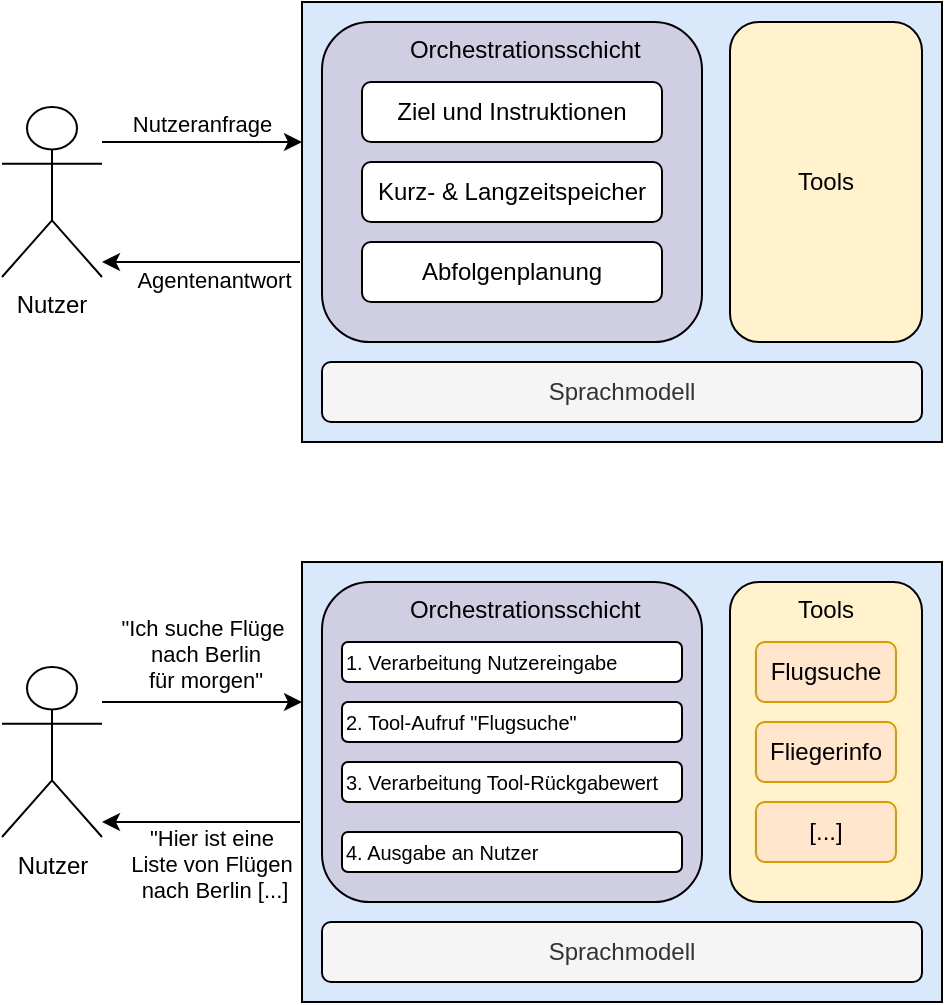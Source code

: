 <mxfile version="28.1.0">
  <diagram name="Seite-1" id="Cfv8pQ_fxaUjL9K2bP33">
    <mxGraphModel dx="984" dy="542" grid="1" gridSize="10" guides="1" tooltips="1" connect="1" arrows="1" fold="1" page="1" pageScale="1" pageWidth="827" pageHeight="1169" math="0" shadow="0">
      <root>
        <mxCell id="0" />
        <mxCell id="1" parent="0" />
        <mxCell id="Vx87H8JSH_DB4OTZwUf1-1" value="Nutzer" style="shape=umlActor;verticalLabelPosition=bottom;verticalAlign=top;outlineConnect=0;" parent="1" vertex="1">
          <mxGeometry x="50" y="212.5" width="50" height="85" as="geometry" />
        </mxCell>
        <mxCell id="Vx87H8JSH_DB4OTZwUf1-10" value="" style="edgeStyle=orthogonalEdgeStyle;rounded=0;orthogonalLoop=1;jettySize=auto;" parent="1" target="Vx87H8JSH_DB4OTZwUf1-1" edge="1">
          <mxGeometry relative="1" as="geometry">
            <mxPoint x="199" y="290" as="sourcePoint" />
            <Array as="points">
              <mxPoint x="199" y="290" />
            </Array>
          </mxGeometry>
        </mxCell>
        <mxCell id="Vx87H8JSH_DB4OTZwUf1-12" value="Agentenantwort" style="edgeLabel;align=center;verticalAlign=middle;resizable=0;points=[];" parent="Vx87H8JSH_DB4OTZwUf1-10" vertex="1" connectable="0">
          <mxGeometry x="0.111" y="-3" relative="1" as="geometry">
            <mxPoint x="12" y="11" as="offset" />
          </mxGeometry>
        </mxCell>
        <mxCell id="Vx87H8JSH_DB4OTZwUf1-2" value="" style="rounded=0;whiteSpace=wrap;fillColor=#dae8fc;strokeColor=light-dark(#000000, #5c79a3);" parent="1" vertex="1">
          <mxGeometry x="200" y="160" width="320" height="220" as="geometry" />
        </mxCell>
        <mxCell id="Vx87H8JSH_DB4OTZwUf1-3" value="Tools" style="rounded=1;whiteSpace=wrap;fillColor=#fff2cc;strokeColor=#000000;" parent="1" vertex="1">
          <mxGeometry x="414" y="170" width="96" height="160" as="geometry" />
        </mxCell>
        <mxCell id="Vx87H8JSH_DB4OTZwUf1-4" value="Sprachmodell" style="rounded=1;whiteSpace=wrap;fillColor=#f5f5f5;fontColor=#333333;strokeColor=light-dark(#000000, #959595);" parent="1" vertex="1">
          <mxGeometry x="210" y="340" width="300" height="30" as="geometry" />
        </mxCell>
        <mxCell id="Vx87H8JSH_DB4OTZwUf1-5" value="    Orchestrationsschicht" style="rounded=1;whiteSpace=wrap;fillColor=#d0cee2;strokeColor=light-dark(#000000, #a4a0c6);verticalAlign=top;align=center;" parent="1" vertex="1">
          <mxGeometry x="210" y="170" width="190" height="160" as="geometry" />
        </mxCell>
        <mxCell id="Vx87H8JSH_DB4OTZwUf1-6" value="Ziel und Instruktionen" style="rounded=1;whiteSpace=wrap;" parent="1" vertex="1">
          <mxGeometry x="230" y="200" width="150" height="30" as="geometry" />
        </mxCell>
        <mxCell id="Vx87H8JSH_DB4OTZwUf1-7" value="Kurz- &amp; Langzeitspeicher" style="rounded=1;whiteSpace=wrap;" parent="1" vertex="1">
          <mxGeometry x="230" y="240" width="150" height="30" as="geometry" />
        </mxCell>
        <mxCell id="Vx87H8JSH_DB4OTZwUf1-8" value="Abfolgenplanung" style="rounded=1;whiteSpace=wrap;" parent="1" vertex="1">
          <mxGeometry x="230" y="280" width="150" height="30" as="geometry" />
        </mxCell>
        <mxCell id="Vx87H8JSH_DB4OTZwUf1-9" value="" style="edgeStyle=orthogonalEdgeStyle;rounded=0;orthogonalLoop=1;jettySize=auto;" parent="1" source="Vx87H8JSH_DB4OTZwUf1-1" edge="1">
          <mxGeometry relative="1" as="geometry">
            <mxPoint x="200" y="230" as="targetPoint" />
            <Array as="points">
              <mxPoint x="200" y="230" />
            </Array>
          </mxGeometry>
        </mxCell>
        <mxCell id="Vx87H8JSH_DB4OTZwUf1-11" value="Nutzeranfrage" style="edgeLabel;align=center;verticalAlign=middle;resizable=0;points=[];" parent="Vx87H8JSH_DB4OTZwUf1-9" vertex="1" connectable="0">
          <mxGeometry x="-0.224" y="2" relative="1" as="geometry">
            <mxPoint x="11" y="-8" as="offset" />
          </mxGeometry>
        </mxCell>
        <mxCell id="_uyjSUBjBy4oOOEStrtI-13" value="Nutzer" style="shape=umlActor;verticalLabelPosition=bottom;verticalAlign=top;html=1;outlineConnect=0;" parent="1" vertex="1">
          <mxGeometry x="50" y="492.5" width="50" height="85" as="geometry" />
        </mxCell>
        <mxCell id="_uyjSUBjBy4oOOEStrtI-14" style="edgeStyle=orthogonalEdgeStyle;rounded=0;orthogonalLoop=1;jettySize=auto;html=1;" parent="1" target="_uyjSUBjBy4oOOEStrtI-13" edge="1">
          <mxGeometry relative="1" as="geometry">
            <mxPoint x="199" y="570" as="sourcePoint" />
            <Array as="points">
              <mxPoint x="199" y="570" />
            </Array>
          </mxGeometry>
        </mxCell>
        <mxCell id="_uyjSUBjBy4oOOEStrtI-15" value="&lt;div&gt;&quot;Hier ist eine&amp;nbsp;&lt;/div&gt;&lt;div&gt;Liste von Flügen&amp;nbsp;&lt;/div&gt;&lt;div&gt;nach Berlin [...]&lt;/div&gt;" style="edgeLabel;html=1;align=center;verticalAlign=middle;resizable=0;points=[];" parent="_uyjSUBjBy4oOOEStrtI-14" vertex="1" connectable="0">
          <mxGeometry x="0.111" y="-3" relative="1" as="geometry">
            <mxPoint x="12" y="24" as="offset" />
          </mxGeometry>
        </mxCell>
        <mxCell id="_uyjSUBjBy4oOOEStrtI-16" value="" style="rounded=0;whiteSpace=wrap;html=1;fillColor=#dae8fc;strokeColor=light-dark(#000000, #5c79a3);" parent="1" vertex="1">
          <mxGeometry x="200" y="440" width="320" height="220" as="geometry" />
        </mxCell>
        <mxCell id="_uyjSUBjBy4oOOEStrtI-17" value="Tools" style="rounded=1;whiteSpace=wrap;html=1;fillColor=#fff2cc;strokeColor=#000000;verticalAlign=top;" parent="1" vertex="1">
          <mxGeometry x="414" y="450" width="96" height="160" as="geometry" />
        </mxCell>
        <mxCell id="_uyjSUBjBy4oOOEStrtI-18" value="Sprachmodell" style="rounded=1;whiteSpace=wrap;html=1;fillColor=#f5f5f5;fontColor=#333333;strokeColor=light-dark(#000000, #959595);" parent="1" vertex="1">
          <mxGeometry x="210" y="620" width="300" height="30" as="geometry" />
        </mxCell>
        <mxCell id="_uyjSUBjBy4oOOEStrtI-19" value="&amp;nbsp;&amp;nbsp;&amp;nbsp; Orchestrationsschicht" style="rounded=1;whiteSpace=wrap;html=1;fillColor=#d0cee2;strokeColor=light-dark(#000000, #a4a0c6);verticalAlign=top;align=center;" parent="1" vertex="1">
          <mxGeometry x="210" y="450" width="190" height="160" as="geometry" />
        </mxCell>
        <mxCell id="_uyjSUBjBy4oOOEStrtI-20" value="&lt;font style=&quot;font-size: 10px;&quot;&gt;1. Verarbeitung Nutzereingabe&lt;/font&gt;" style="rounded=1;whiteSpace=wrap;html=1;align=left;" parent="1" vertex="1">
          <mxGeometry x="220" y="480" width="170" height="20" as="geometry" />
        </mxCell>
        <mxCell id="_uyjSUBjBy4oOOEStrtI-21" value="2. Tool-Aufruf &quot;Flugsuche&quot;" style="rounded=1;whiteSpace=wrap;html=1;fontSize=10;align=left;" parent="1" vertex="1">
          <mxGeometry x="220" y="510" width="170" height="20" as="geometry" />
        </mxCell>
        <mxCell id="_uyjSUBjBy4oOOEStrtI-22" value="&lt;font style=&quot;font-size: 10px;&quot;&gt;3. Verarbeitung Tool-Rückgabewert&lt;/font&gt;" style="rounded=1;whiteSpace=wrap;html=1;align=left;" parent="1" vertex="1">
          <mxGeometry x="220" y="540" width="170" height="20" as="geometry" />
        </mxCell>
        <mxCell id="_uyjSUBjBy4oOOEStrtI-23" style="edgeStyle=orthogonalEdgeStyle;rounded=0;orthogonalLoop=1;jettySize=auto;html=1;" parent="1" source="_uyjSUBjBy4oOOEStrtI-13" edge="1">
          <mxGeometry relative="1" as="geometry">
            <mxPoint x="200" y="510" as="targetPoint" />
            <Array as="points">
              <mxPoint x="200" y="510" />
            </Array>
          </mxGeometry>
        </mxCell>
        <mxCell id="_uyjSUBjBy4oOOEStrtI-24" value="&lt;div&gt;&quot;Ich suche Flüge&lt;/div&gt;&lt;div&gt;&amp;nbsp;nach Berlin&lt;/div&gt;&lt;div&gt;&amp;nbsp;für morgen&quot;&lt;/div&gt;" style="edgeLabel;html=1;align=center;verticalAlign=middle;resizable=0;points=[];" parent="_uyjSUBjBy4oOOEStrtI-23" vertex="1" connectable="0">
          <mxGeometry x="-0.224" y="2" relative="1" as="geometry">
            <mxPoint x="11" y="-22" as="offset" />
          </mxGeometry>
        </mxCell>
        <mxCell id="_uyjSUBjBy4oOOEStrtI-25" value="4. Ausgabe an Nutzer" style="rounded=1;whiteSpace=wrap;html=1;fontSize=10;align=left;" parent="1" vertex="1">
          <mxGeometry x="220" y="575" width="170" height="20" as="geometry" />
        </mxCell>
        <mxCell id="_uyjSUBjBy4oOOEStrtI-26" value="Flugsuche" style="rounded=1;whiteSpace=wrap;html=1;fillColor=#ffe6cc;strokeColor=#d79b00;" parent="1" vertex="1">
          <mxGeometry x="427" y="480" width="70" height="30" as="geometry" />
        </mxCell>
        <mxCell id="_uyjSUBjBy4oOOEStrtI-27" value="Fliegerinfo" style="rounded=1;whiteSpace=wrap;html=1;fillColor=#ffe6cc;strokeColor=#d79b00;" parent="1" vertex="1">
          <mxGeometry x="427" y="520" width="70" height="30" as="geometry" />
        </mxCell>
        <mxCell id="_uyjSUBjBy4oOOEStrtI-28" value="[...]" style="rounded=1;whiteSpace=wrap;html=1;fillColor=#ffe6cc;strokeColor=#d79b00;" parent="1" vertex="1">
          <mxGeometry x="427" y="560" width="70" height="30" as="geometry" />
        </mxCell>
      </root>
    </mxGraphModel>
  </diagram>
</mxfile>
